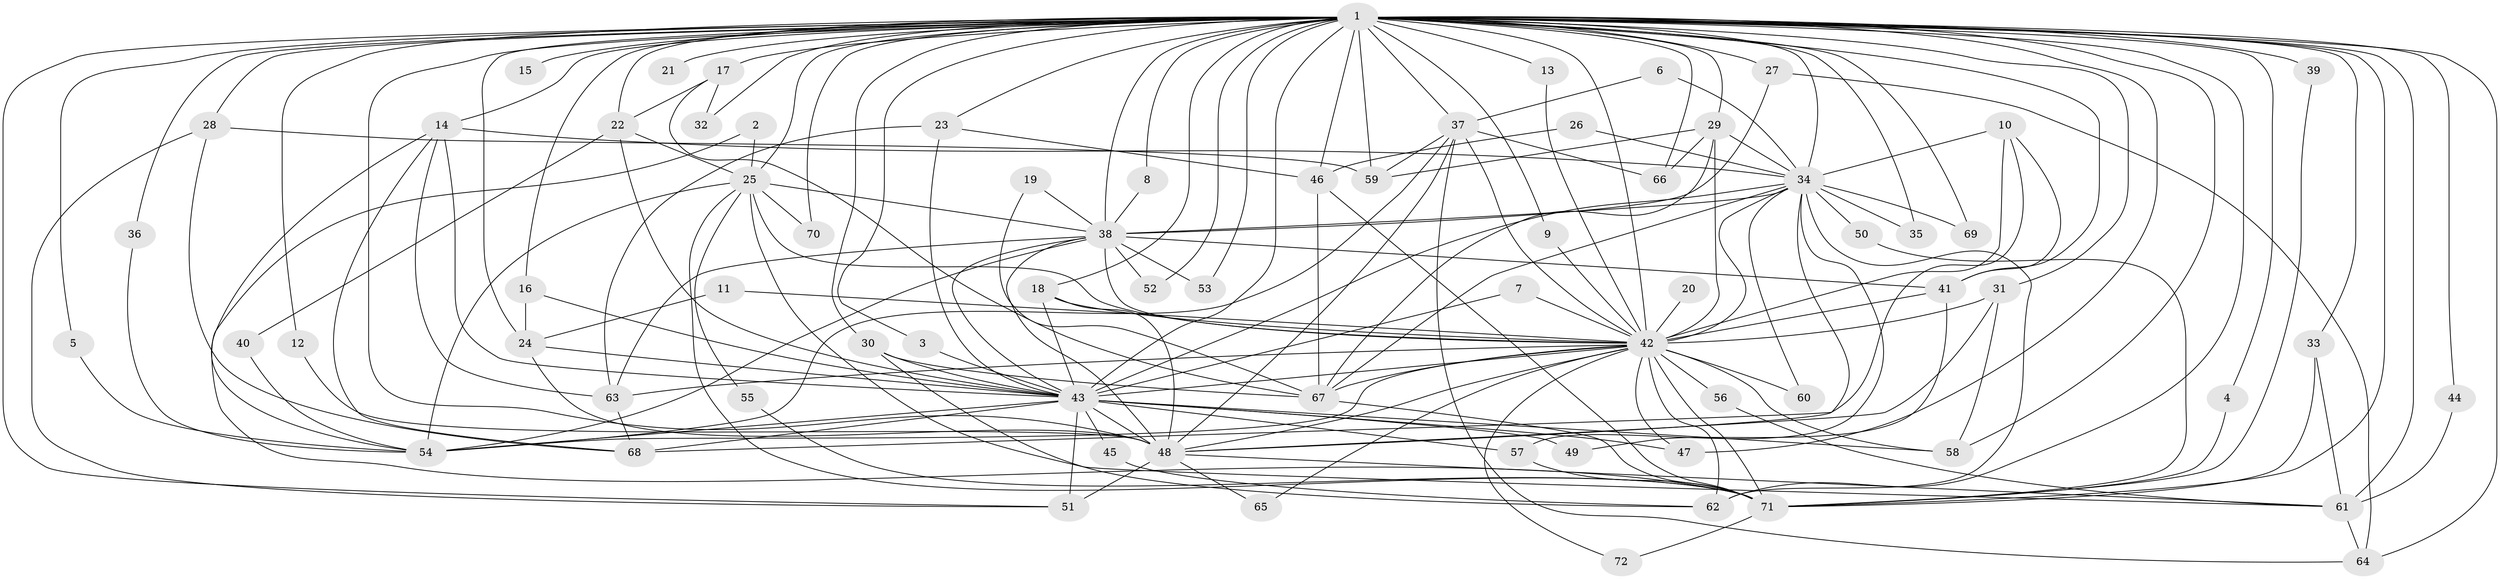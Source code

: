 // original degree distribution, {23: 0.006993006993006993, 28: 0.006993006993006993, 25: 0.006993006993006993, 21: 0.006993006993006993, 17: 0.013986013986013986, 18: 0.006993006993006993, 27: 0.006993006993006993, 20: 0.006993006993006993, 36: 0.006993006993006993, 5: 0.027972027972027972, 7: 0.013986013986013986, 9: 0.006993006993006993, 2: 0.5314685314685315, 8: 0.013986013986013986, 3: 0.18181818181818182, 13: 0.006993006993006993, 4: 0.13286713286713286, 6: 0.013986013986013986}
// Generated by graph-tools (version 1.1) at 2025/49/03/09/25 03:49:37]
// undirected, 72 vertices, 186 edges
graph export_dot {
graph [start="1"]
  node [color=gray90,style=filled];
  1;
  2;
  3;
  4;
  5;
  6;
  7;
  8;
  9;
  10;
  11;
  12;
  13;
  14;
  15;
  16;
  17;
  18;
  19;
  20;
  21;
  22;
  23;
  24;
  25;
  26;
  27;
  28;
  29;
  30;
  31;
  32;
  33;
  34;
  35;
  36;
  37;
  38;
  39;
  40;
  41;
  42;
  43;
  44;
  45;
  46;
  47;
  48;
  49;
  50;
  51;
  52;
  53;
  54;
  55;
  56;
  57;
  58;
  59;
  60;
  61;
  62;
  63;
  64;
  65;
  66;
  67;
  68;
  69;
  70;
  71;
  72;
  1 -- 3 [weight=1.0];
  1 -- 4 [weight=1.0];
  1 -- 5 [weight=1.0];
  1 -- 8 [weight=1.0];
  1 -- 9 [weight=1.0];
  1 -- 12 [weight=1.0];
  1 -- 13 [weight=1.0];
  1 -- 14 [weight=1.0];
  1 -- 15 [weight=2.0];
  1 -- 16 [weight=1.0];
  1 -- 17 [weight=2.0];
  1 -- 18 [weight=1.0];
  1 -- 21 [weight=1.0];
  1 -- 22 [weight=1.0];
  1 -- 23 [weight=1.0];
  1 -- 24 [weight=2.0];
  1 -- 25 [weight=1.0];
  1 -- 27 [weight=3.0];
  1 -- 28 [weight=1.0];
  1 -- 29 [weight=1.0];
  1 -- 30 [weight=1.0];
  1 -- 31 [weight=1.0];
  1 -- 32 [weight=1.0];
  1 -- 33 [weight=2.0];
  1 -- 34 [weight=5.0];
  1 -- 35 [weight=1.0];
  1 -- 36 [weight=1.0];
  1 -- 37 [weight=1.0];
  1 -- 38 [weight=4.0];
  1 -- 39 [weight=1.0];
  1 -- 41 [weight=1.0];
  1 -- 42 [weight=9.0];
  1 -- 43 [weight=4.0];
  1 -- 44 [weight=1.0];
  1 -- 46 [weight=3.0];
  1 -- 47 [weight=1.0];
  1 -- 48 [weight=4.0];
  1 -- 51 [weight=1.0];
  1 -- 52 [weight=2.0];
  1 -- 53 [weight=2.0];
  1 -- 58 [weight=1.0];
  1 -- 59 [weight=2.0];
  1 -- 61 [weight=1.0];
  1 -- 62 [weight=2.0];
  1 -- 64 [weight=1.0];
  1 -- 66 [weight=3.0];
  1 -- 69 [weight=1.0];
  1 -- 70 [weight=2.0];
  1 -- 71 [weight=2.0];
  2 -- 25 [weight=1.0];
  2 -- 71 [weight=1.0];
  3 -- 43 [weight=1.0];
  4 -- 71 [weight=1.0];
  5 -- 54 [weight=1.0];
  6 -- 34 [weight=1.0];
  6 -- 37 [weight=1.0];
  7 -- 42 [weight=1.0];
  7 -- 43 [weight=1.0];
  8 -- 38 [weight=1.0];
  9 -- 42 [weight=1.0];
  10 -- 34 [weight=1.0];
  10 -- 41 [weight=1.0];
  10 -- 42 [weight=1.0];
  10 -- 68 [weight=1.0];
  11 -- 24 [weight=1.0];
  11 -- 42 [weight=1.0];
  12 -- 48 [weight=1.0];
  13 -- 42 [weight=1.0];
  14 -- 34 [weight=2.0];
  14 -- 43 [weight=1.0];
  14 -- 54 [weight=1.0];
  14 -- 63 [weight=1.0];
  14 -- 68 [weight=1.0];
  16 -- 24 [weight=1.0];
  16 -- 43 [weight=1.0];
  17 -- 22 [weight=1.0];
  17 -- 32 [weight=1.0];
  17 -- 67 [weight=1.0];
  18 -- 42 [weight=1.0];
  18 -- 43 [weight=1.0];
  18 -- 48 [weight=1.0];
  19 -- 38 [weight=1.0];
  19 -- 67 [weight=1.0];
  20 -- 42 [weight=1.0];
  22 -- 25 [weight=1.0];
  22 -- 40 [weight=1.0];
  22 -- 43 [weight=1.0];
  23 -- 43 [weight=1.0];
  23 -- 46 [weight=1.0];
  23 -- 63 [weight=2.0];
  24 -- 43 [weight=1.0];
  24 -- 48 [weight=1.0];
  25 -- 38 [weight=1.0];
  25 -- 42 [weight=1.0];
  25 -- 54 [weight=1.0];
  25 -- 55 [weight=1.0];
  25 -- 61 [weight=1.0];
  25 -- 70 [weight=1.0];
  25 -- 71 [weight=1.0];
  26 -- 34 [weight=1.0];
  26 -- 46 [weight=1.0];
  27 -- 38 [weight=1.0];
  27 -- 64 [weight=1.0];
  28 -- 51 [weight=1.0];
  28 -- 59 [weight=1.0];
  28 -- 68 [weight=1.0];
  29 -- 34 [weight=1.0];
  29 -- 42 [weight=2.0];
  29 -- 59 [weight=1.0];
  29 -- 66 [weight=1.0];
  29 -- 67 [weight=1.0];
  30 -- 43 [weight=1.0];
  30 -- 62 [weight=1.0];
  30 -- 67 [weight=1.0];
  31 -- 42 [weight=1.0];
  31 -- 48 [weight=1.0];
  31 -- 58 [weight=1.0];
  33 -- 61 [weight=1.0];
  33 -- 71 [weight=1.0];
  34 -- 35 [weight=1.0];
  34 -- 38 [weight=1.0];
  34 -- 42 [weight=2.0];
  34 -- 43 [weight=1.0];
  34 -- 48 [weight=1.0];
  34 -- 50 [weight=1.0];
  34 -- 57 [weight=1.0];
  34 -- 60 [weight=1.0];
  34 -- 62 [weight=1.0];
  34 -- 67 [weight=1.0];
  34 -- 69 [weight=1.0];
  36 -- 54 [weight=1.0];
  37 -- 42 [weight=1.0];
  37 -- 48 [weight=1.0];
  37 -- 54 [weight=1.0];
  37 -- 59 [weight=1.0];
  37 -- 64 [weight=1.0];
  37 -- 66 [weight=1.0];
  38 -- 41 [weight=1.0];
  38 -- 42 [weight=2.0];
  38 -- 43 [weight=1.0];
  38 -- 48 [weight=1.0];
  38 -- 52 [weight=1.0];
  38 -- 53 [weight=1.0];
  38 -- 54 [weight=1.0];
  38 -- 63 [weight=1.0];
  39 -- 71 [weight=1.0];
  40 -- 54 [weight=1.0];
  41 -- 42 [weight=1.0];
  41 -- 49 [weight=1.0];
  42 -- 43 [weight=2.0];
  42 -- 47 [weight=1.0];
  42 -- 48 [weight=2.0];
  42 -- 54 [weight=1.0];
  42 -- 56 [weight=1.0];
  42 -- 58 [weight=1.0];
  42 -- 60 [weight=1.0];
  42 -- 62 [weight=1.0];
  42 -- 63 [weight=1.0];
  42 -- 65 [weight=1.0];
  42 -- 67 [weight=1.0];
  42 -- 71 [weight=1.0];
  42 -- 72 [weight=1.0];
  43 -- 45 [weight=1.0];
  43 -- 47 [weight=1.0];
  43 -- 48 [weight=1.0];
  43 -- 49 [weight=1.0];
  43 -- 51 [weight=2.0];
  43 -- 54 [weight=1.0];
  43 -- 57 [weight=1.0];
  43 -- 58 [weight=1.0];
  43 -- 68 [weight=2.0];
  44 -- 61 [weight=1.0];
  45 -- 62 [weight=1.0];
  46 -- 67 [weight=1.0];
  46 -- 71 [weight=1.0];
  48 -- 51 [weight=1.0];
  48 -- 61 [weight=1.0];
  48 -- 65 [weight=1.0];
  50 -- 71 [weight=1.0];
  55 -- 71 [weight=1.0];
  56 -- 61 [weight=1.0];
  57 -- 71 [weight=1.0];
  61 -- 64 [weight=1.0];
  63 -- 68 [weight=1.0];
  67 -- 71 [weight=1.0];
  71 -- 72 [weight=1.0];
}
